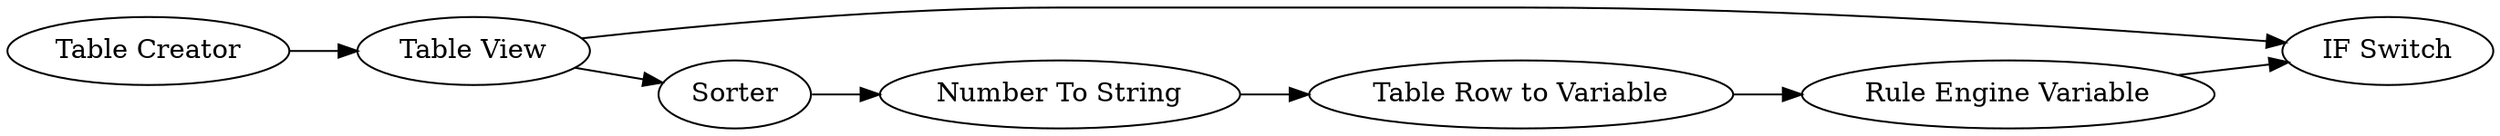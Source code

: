 digraph {
	6 -> 4
	4 -> 5
	2 -> 7
	1 -> 2
	2 -> 3
	5 -> 7
	3 -> 6
	5 [label="Rule Engine Variable"]
	1 [label="Table Creator"]
	7 [label="IF Switch"]
	4 [label="Table Row to Variable"]
	6 [label="Number To String"]
	3 [label=Sorter]
	2 [label="Table View"]
	rankdir=LR
}
